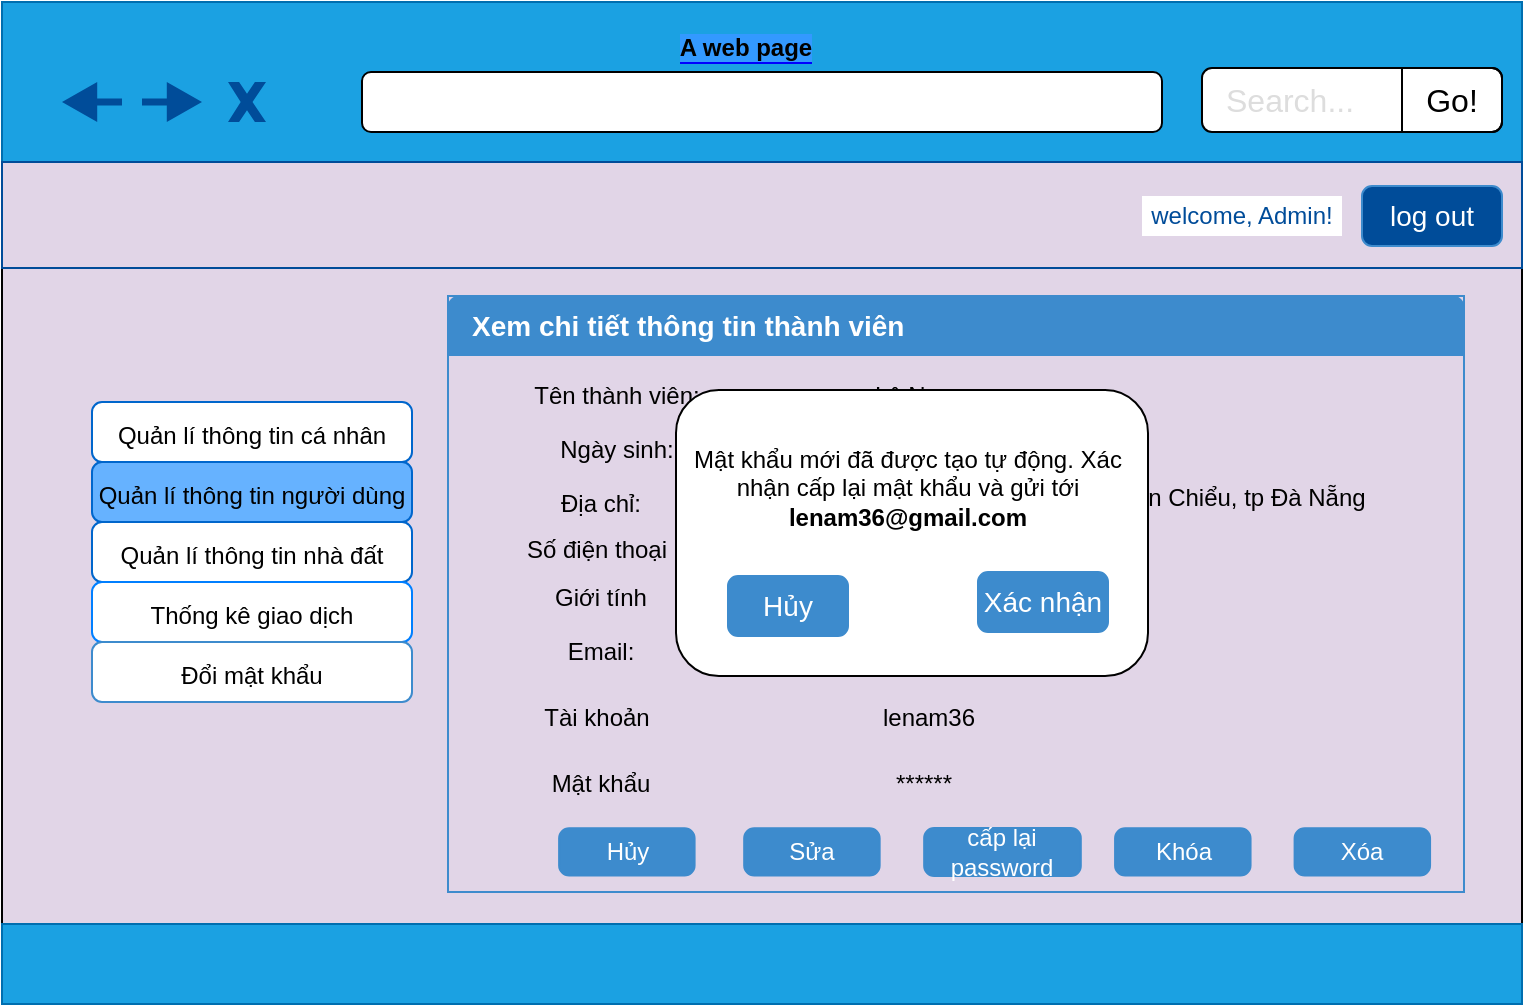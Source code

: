 <mxfile version="12.0.0" type="github" pages="1"><diagram id="NH0De1h8tEdP9LOJbd18" name="Page-1"><mxGraphModel dx="976" dy="532" grid="1" gridSize="10" guides="1" tooltips="1" connect="1" arrows="1" fold="1" page="1" pageScale="1" pageWidth="827" pageHeight="1169" math="0" shadow="0"><root><mxCell id="0"/><mxCell id="1" parent="0"/><mxCell id="H4DDcBMJjKnxO3FUkKOn-1" value="" style="rounded=0;whiteSpace=wrap;html=1;fillColor=#E1D5E7;" parent="1" vertex="1"><mxGeometry y="28" width="760" height="500" as="geometry"/></mxCell><mxCell id="H4DDcBMJjKnxO3FUkKOn-5" value="" style="rounded=0;whiteSpace=wrap;html=1;fillColor=#1ba1e2;strokeColor=#006EAF;fontColor=#ffffff;" parent="1" vertex="1"><mxGeometry y="27" width="760" height="80" as="geometry"/></mxCell><mxCell id="H4DDcBMJjKnxO3FUkKOn-6" value="" style="rounded=0;whiteSpace=wrap;html=1;fillColor=#1ba1e2;strokeColor=#006EAF;fontColor=#ffffff;" parent="1" vertex="1"><mxGeometry y="488" width="760" height="40" as="geometry"/></mxCell><mxCell id="H4DDcBMJjKnxO3FUkKOn-8" value="" style="rounded=1;whiteSpace=wrap;html=1;" parent="1" vertex="1"><mxGeometry x="180" y="62" width="400" height="30" as="geometry"/></mxCell><mxCell id="H4DDcBMJjKnxO3FUkKOn-29" value="Search..." style="html=1;shadow=0;shape=mxgraph.bootstrap.rrect;fillColor=#ffffff;rSize=5;strokeColor=#000000;align=left;spacingLeft=10;fontSize=16;fontColor=#dddddd;whiteSpace=wrap;" parent="1" vertex="1"><mxGeometry x="600" y="60" width="150" height="32" as="geometry"/></mxCell><mxCell id="H4DDcBMJjKnxO3FUkKOn-30" value="Go!" style="html=1;shadow=0;dashed=0;shape=mxgraph.bootstrap.rightButton;rSize=5;strokeColor=#000000;fillColor=none;fontSize=16;whiteSpace=wrap;resizeHeight=1;" parent="H4DDcBMJjKnxO3FUkKOn-29" vertex="1"><mxGeometry x="1" width="50" height="32" relative="1" as="geometry"><mxPoint x="-50" as="offset"/></mxGeometry></mxCell><mxCell id="H4DDcBMJjKnxO3FUkKOn-37" value="" style="verticalLabelPosition=bottom;verticalAlign=top;html=1;shape=mxgraph.basic.x;strokeColor=none;fillColor=#004C99;fontColor=#ffffff;" parent="1" vertex="1"><mxGeometry x="113" y="67" width="19" height="20" as="geometry"/></mxCell><mxCell id="H4DDcBMJjKnxO3FUkKOn-39" value="" style="shape=image;html=1;verticalAlign=top;verticalLabelPosition=bottom;labelBackgroundColor=#ffffff;imageAspect=0;aspect=fixed;image=https://cdn0.iconfinder.com/data/icons/my-house-1/512/09-house-128.png;fillColor=#0000FF;" parent="1" vertex="1"><mxGeometry x="140" y="62" width="30" height="30" as="geometry"/></mxCell><mxCell id="H4DDcBMJjKnxO3FUkKOn-49" value="" style="html=1;shadow=0;dashed=0;align=center;verticalAlign=middle;shape=mxgraph.arrows2.arrow;dy=0.82;dx=17.6;flipH=1;notch=0;labelBackgroundColor=#0000ff;fillColor=#004C99;strokeColor=none;" parent="1" vertex="1"><mxGeometry x="30" y="67" width="30" height="20" as="geometry"/></mxCell><mxCell id="H4DDcBMJjKnxO3FUkKOn-53" value="" style="html=1;shadow=0;dashed=0;align=center;verticalAlign=middle;shape=mxgraph.arrows2.arrow;dy=0.82;dx=17.6;flipH=1;notch=0;labelBackgroundColor=#0000ff;fillColor=#004C99;strokeColor=none;rotation=180;" parent="1" vertex="1"><mxGeometry x="70" y="67" width="30" height="20" as="geometry"/></mxCell><mxCell id="H4DDcBMJjKnxO3FUkKOn-56" value="&lt;b style=&quot;background-color: rgb(51 , 153 , 255)&quot;&gt;A web page&lt;/b&gt;" style="text;html=1;align=center;verticalAlign=middle;whiteSpace=wrap;rounded=0;labelBackgroundColor=#0000ff;" parent="1" vertex="1"><mxGeometry x="327" y="40" width="90" height="20" as="geometry"/></mxCell><mxCell id="cFiAQLyp_G1X_QWSbdbf-6" value="" style="rounded=0;whiteSpace=wrap;html=1;strokeColor=#004C99;fillColor=#E1D5E7;" parent="1" vertex="1"><mxGeometry y="107" width="760" height="53" as="geometry"/></mxCell><mxCell id="cFiAQLyp_G1X_QWSbdbf-7" value="log out" style="html=1;shadow=0;dashed=0;shape=mxgraph.bootstrap.rrect;rSize=5;fillColor=#004C99;align=center;strokeColor=#3D8BCD;fontColor=#ffffff;fontSize=14;whiteSpace=wrap;" parent="1" vertex="1"><mxGeometry x="680" y="119" width="70" height="30" as="geometry"/></mxCell><mxCell id="cFiAQLyp_G1X_QWSbdbf-8" value="&lt;font color=&quot;#004c99&quot;&gt;welcome, Admin!&lt;/font&gt;" style="text;html=1;strokeColor=none;fillColor=#FFFFFF;align=center;verticalAlign=middle;whiteSpace=wrap;rounded=0;" parent="1" vertex="1"><mxGeometry x="570" y="124" width="100" height="20" as="geometry"/></mxCell><mxCell id="cFiAQLyp_G1X_QWSbdbf-10" value="Panel content" style="text;html=1;strokeColor=#3D8BCD;fillColor=#E1D5E7;align=center;verticalAlign=middle;whiteSpace=wrap;rounded=0;shadow=0;dashed=0;fontFamily=Helvetica;fontSize=12;fontColor=#f0f0f0;" parent="1" vertex="1"><mxGeometry x="223" y="174" width="508" height="298" as="geometry"/></mxCell><mxCell id="cFiAQLyp_G1X_QWSbdbf-11" value="Xem chi tiết thông tin thành viên" style="html=1;shadow=0;dashed=0;shape=mxgraph.bootstrap.topButton;rSize=5;strokeColor=none;fillColor=#3D8BCD;fontColor=#ffffff;fontSize=14;fontStyle=1;align=left;spacingLeft=10;whiteSpace=wrap;resizeWidth=1;" parent="cFiAQLyp_G1X_QWSbdbf-10" vertex="1"><mxGeometry width="508.0" height="30" relative="1" as="geometry"/></mxCell><mxCell id="TJicubymbdmFiXvqGzna-4" value="Tên thành viên:" style="text;html=1;strokeColor=none;fillColor=none;align=center;verticalAlign=middle;whiteSpace=wrap;rounded=0;" parent="cFiAQLyp_G1X_QWSbdbf-10" vertex="1"><mxGeometry x="21.167" y="39.379" width="127" height="21.286" as="geometry"/></mxCell><mxCell id="TJicubymbdmFiXvqGzna-5" value="Ngày sinh:&lt;span style=&quot;font-family: &amp;#34;helvetica&amp;#34; , &amp;#34;arial&amp;#34; , sans-serif ; font-size: 0px ; white-space: nowrap&quot;&gt;%3CmxGraphModel%3E%3Croot%3E%3CmxCell%20id%3D%220%22%2F%3E%3CmxCell%20id%3D%221%22%20parent%3D%220%22%2F%3E%3CmxCell%20id%3D%222%22%20value%3D%22T%C3%AAn%20th%C3%A0nh%20vi%C3%AAn%3A%22%20style%3D%22text%3Bhtml%3D1%3BstrokeColor%3Dnone%3BfillColor%3Dnone%3Balign%3Dcenter%3BverticalAlign%3Dmiddle%3BwhiteSpace%3Dwrap%3Brounded%3D0%3B%22%20vertex%3D%221%22%20parent%3D%221%22%3E%3CmxGeometry%20x%3D%22252%22%20y%3D%22217%22%20width%3D%22120%22%20height%3D%2220%22%20as%3D%22geometry%22%2F%3E%3C%2FmxCell%3E%3C%2Froot%3E%3C%2FmxGraphModel%3E&lt;/span&gt;&lt;span style=&quot;font-family: &amp;#34;helvetica&amp;#34; , &amp;#34;arial&amp;#34; , sans-serif ; font-size: 0px ; white-space: nowrap&quot;&gt;%3CmxGraphModel%3E%3Croot%3E%3CmxCell%20id%3D%220%22%2F%3E%3CmxCell%20id%3D%221%22%20parent%3D%220%22%2F%3E%3CmxCell%20id%3D%222%22%20value%3D%22T%C3%AAn%20th%C3%A0nh%20vi%C3%AAn%3A%22%20style%3D%22text%3Bhtml%3D1%3BstrokeColor%3Dnone%3BfillColor%3Dnone%3Balign%3Dcenter%3BverticalAlign%3Dmiddle%3BwhiteSpace%3Dwrap%3Brounded%3D0%3B%22%20vertex%3D%221%22%20parent%3D%221%22%3E%3CmxGeometry%20x%3D%22252%22%20y%3D%22217%22%20width%3D%22120%22%20height%3D%2220%22%20as%3D%22geometry%22%2F%3E%3C%2FmxCell%3E%3C%2Froot%3E%3C%2FmxGraphModel%3E&lt;/span&gt;" style="text;html=1;strokeColor=none;fillColor=none;align=center;verticalAlign=middle;whiteSpace=wrap;rounded=0;" parent="cFiAQLyp_G1X_QWSbdbf-10" vertex="1"><mxGeometry x="21.167" y="65.986" width="127" height="21.286" as="geometry"/></mxCell><mxCell id="TJicubymbdmFiXvqGzna-6" value="Địa chỉ:" style="text;html=1;strokeColor=none;fillColor=none;align=center;verticalAlign=middle;whiteSpace=wrap;rounded=0;" parent="cFiAQLyp_G1X_QWSbdbf-10" vertex="1"><mxGeometry x="12.7" y="93.657" width="127" height="21.286" as="geometry"/></mxCell><mxCell id="TJicubymbdmFiXvqGzna-8" value="Số điện thoại" style="text;html=1;strokeColor=none;fillColor=none;align=center;verticalAlign=middle;whiteSpace=wrap;rounded=0;" parent="cFiAQLyp_G1X_QWSbdbf-10" vertex="1"><mxGeometry x="10.583" y="116.539" width="127" height="21.286" as="geometry"/></mxCell><mxCell id="TJicubymbdmFiXvqGzna-9" value="Giới tính" style="text;html=1;strokeColor=none;fillColor=none;align=center;verticalAlign=middle;whiteSpace=wrap;rounded=0;" parent="cFiAQLyp_G1X_QWSbdbf-10" vertex="1"><mxGeometry x="12.7" y="140.486" width="127" height="21.286" as="geometry"/></mxCell><mxCell id="TJicubymbdmFiXvqGzna-10" value="Email:" style="text;html=1;strokeColor=none;fillColor=none;align=center;verticalAlign=middle;whiteSpace=wrap;rounded=0;" parent="cFiAQLyp_G1X_QWSbdbf-10" vertex="1"><mxGeometry x="12.7" y="167.093" width="127" height="21.286" as="geometry"/></mxCell><mxCell id="TJicubymbdmFiXvqGzna-11" value="Tài khoản" style="text;html=1;strokeColor=none;fillColor=none;align=center;verticalAlign=middle;whiteSpace=wrap;rounded=0;" parent="cFiAQLyp_G1X_QWSbdbf-10" vertex="1"><mxGeometry x="10.583" y="200.086" width="127" height="21.286" as="geometry"/></mxCell><mxCell id="TJicubymbdmFiXvqGzna-12" value="Mật khẩu" style="text;html=1;strokeColor=none;fillColor=none;align=center;verticalAlign=middle;whiteSpace=wrap;rounded=0;" parent="cFiAQLyp_G1X_QWSbdbf-10" vertex="1"><mxGeometry x="12.7" y="233.079" width="127" height="21.286" as="geometry"/></mxCell><mxCell id="TJicubymbdmFiXvqGzna-32" value="Sửa&lt;span style=&quot;color: rgb(0 , 0 , 0) ; font-family: &amp;#34;helvetica&amp;#34; , &amp;#34;arial&amp;#34; , sans-serif ; font-size: 0px ; white-space: nowrap&quot;&gt;%3CmxGraphModel%3E%3Croot%3E%3CmxCell%20id%3D%220%22%2F%3E%3CmxCell%20id%3D%221%22%20parent%3D%220%22%2F%3E%3CmxCell%20id%3D%222%22%20value%3D%22H%E1%BB%A7y%22%20style%3D%22html%3D1%3Bshadow%3D0%3Bdashed%3D0%3Bshape%3Dmxgraph.bootstrap.rrect%3BrSize%3D5%3BfillColor%3D%233D8BCD%3Balign%3Dcenter%3BstrokeColor%3D%233D8BCD%3BfontColor%3D%23ffffff%3BfontSize%3D12%3BwhiteSpace%3Dwrap%3B%22%20vertex%3D%221%22%20parent%3D%221%22%3E%3CmxGeometry%20x%3D%22331%22%20y%3D%22438.145%22%20width%3D%2264%22%20height%3D%2223.634%22%20as%3D%22geometry%22%2F%3E%3C%2FmxCell%3E%3C%2Froot%3E%3C%2FmxGraphModel%3E&lt;/span&gt;" style="html=1;shadow=0;dashed=0;shape=mxgraph.bootstrap.rrect;rSize=5;fillColor=#3D8BCD;align=center;strokeColor=#3D8BCD;fontColor=#ffffff;fontSize=12;whiteSpace=wrap;" parent="cFiAQLyp_G1X_QWSbdbf-10" vertex="1"><mxGeometry x="148.092" y="266.145" width="67.733" height="23.634" as="geometry"/></mxCell><mxCell id="wmSUmcDyg6zMlBoClsCX-1" value="Lê Nam" style="text;html=1;strokeColor=none;fillColor=none;align=center;verticalAlign=middle;whiteSpace=wrap;rounded=0;" parent="cFiAQLyp_G1X_QWSbdbf-10" vertex="1"><mxGeometry x="183.092" y="40.076" width="102.658" height="20.552" as="geometry"/></mxCell><mxCell id="wmSUmcDyg6zMlBoClsCX-2" value="20/01/1987" style="text;html=1;strokeColor=none;fillColor=none;align=center;verticalAlign=middle;whiteSpace=wrap;rounded=0;" parent="cFiAQLyp_G1X_QWSbdbf-10" vertex="1"><mxGeometry x="190.5" y="69.876" width="95.25" height="13.359" as="geometry"/></mxCell><mxCell id="wmSUmcDyg6zMlBoClsCX-6" value="80 Hồ Tùng Mậu, quận Liên Chiểu, tp Đà Nẵng" style="text;html=1;strokeColor=none;fillColor=none;align=center;verticalAlign=middle;whiteSpace=wrap;rounded=0;" parent="cFiAQLyp_G1X_QWSbdbf-10" vertex="1"><mxGeometry x="195.792" y="90.428" width="275.167" height="20.552" as="geometry"/></mxCell><mxCell id="wmSUmcDyg6zMlBoClsCX-8" value="0123456789" style="text;html=1;strokeColor=none;fillColor=none;align=center;verticalAlign=middle;whiteSpace=wrap;rounded=0;" parent="cFiAQLyp_G1X_QWSbdbf-10" vertex="1"><mxGeometry x="195.792" y="120.228" width="89.958" height="20.552" as="geometry"/></mxCell><mxCell id="wmSUmcDyg6zMlBoClsCX-9" value="Nam" style="text;html=1;strokeColor=none;fillColor=none;align=center;verticalAlign=middle;whiteSpace=wrap;rounded=0;" parent="cFiAQLyp_G1X_QWSbdbf-10" vertex="1"><mxGeometry x="206.375" y="140.779" width="42.333" height="20.552" as="geometry"/></mxCell><mxCell id="wmSUmcDyg6zMlBoClsCX-12" value="lenam36@gmail.com" style="text;html=1;strokeColor=none;fillColor=none;align=center;verticalAlign=middle;whiteSpace=wrap;rounded=0;" parent="cFiAQLyp_G1X_QWSbdbf-10" vertex="1"><mxGeometry x="195.792" y="164.414" width="137.583" height="20.552" as="geometry"/></mxCell><mxCell id="wmSUmcDyg6zMlBoClsCX-13" value="lenam36" style="text;html=1;strokeColor=none;fillColor=none;align=center;verticalAlign=middle;whiteSpace=wrap;rounded=0;" parent="cFiAQLyp_G1X_QWSbdbf-10" vertex="1"><mxGeometry x="206.375" y="200.379" width="68.792" height="20.552" as="geometry"/></mxCell><mxCell id="wmSUmcDyg6zMlBoClsCX-14" value="******" style="text;html=1;strokeColor=none;fillColor=none;align=center;verticalAlign=middle;whiteSpace=wrap;rounded=0;" parent="cFiAQLyp_G1X_QWSbdbf-10" vertex="1"><mxGeometry x="216.958" y="233.262" width="42.333" height="20.552" as="geometry"/></mxCell><mxCell id="wmSUmcDyg6zMlBoClsCX-16" value="Xóa" style="html=1;shadow=0;dashed=0;shape=mxgraph.bootstrap.rrect;rSize=5;fillColor=#3D8BCD;align=center;strokeColor=#3D8BCD;fontColor=#ffffff;fontSize=12;whiteSpace=wrap;" parent="cFiAQLyp_G1X_QWSbdbf-10" vertex="1"><mxGeometry x="423.3" y="266.145" width="67.733" height="23.634" as="geometry"/></mxCell><mxCell id="wmSUmcDyg6zMlBoClsCX-15" value="Khóa" style="html=1;shadow=0;dashed=0;shape=mxgraph.bootstrap.rrect;rSize=5;fillColor=#3D8BCD;align=center;strokeColor=#3D8BCD;fontColor=#ffffff;fontSize=12;whiteSpace=wrap;" parent="cFiAQLyp_G1X_QWSbdbf-10" vertex="1"><mxGeometry x="333.542" y="266.145" width="67.733" height="23.634" as="geometry"/></mxCell><mxCell id="wmSUmcDyg6zMlBoClsCX-17" value="Hủy" style="html=1;shadow=0;dashed=0;shape=mxgraph.bootstrap.rrect;rSize=5;fillColor=#3D8BCD;align=center;strokeColor=#3D8BCD;fontColor=#ffffff;fontSize=12;whiteSpace=wrap;" parent="cFiAQLyp_G1X_QWSbdbf-10" vertex="1"><mxGeometry x="55.562" y="266.145" width="67.733" height="23.634" as="geometry"/></mxCell><mxCell id="wmSUmcDyg6zMlBoClsCX-18" value="cấp lại password" style="html=1;shadow=0;dashed=0;shape=mxgraph.bootstrap.rrect;rSize=5;fillColor=#3D8BCD;align=center;strokeColor=#3D8BCD;fontColor=#ffffff;fontSize=12;whiteSpace=wrap;" parent="cFiAQLyp_G1X_QWSbdbf-10" vertex="1"><mxGeometry x="238.083" y="266" width="78.317" height="24" as="geometry"/></mxCell><mxCell id="JPNNBTw6RqqcxKIKhgP--1" value="" style="rounded=1;whiteSpace=wrap;html=1;fillColor=#FFFFFF;" parent="cFiAQLyp_G1X_QWSbdbf-10" vertex="1"><mxGeometry x="114" y="47" width="236" height="143" as="geometry"/></mxCell><mxCell id="YydJT8B7LFiVzS_QpB-z-3" value="Mật khẩu mới đã được tạo tự động. Xác nhận cấp lại mật khẩu và gửi tới &lt;b&gt;lenam36@gmail.com&lt;/b&gt;" style="text;html=1;strokeColor=none;fillColor=none;align=center;verticalAlign=middle;whiteSpace=wrap;rounded=0;" vertex="1" parent="cFiAQLyp_G1X_QWSbdbf-10"><mxGeometry x="120" y="61" width="220" height="69" as="geometry"/></mxCell><mxCell id="YydJT8B7LFiVzS_QpB-z-4" value="Xác nhận" style="html=1;shadow=0;dashed=0;shape=mxgraph.bootstrap.rrect;rSize=5;fillColor=#3D8BCD;align=center;strokeColor=#3D8BCD;fontColor=#ffffff;fontSize=14;whiteSpace=wrap;" vertex="1" parent="cFiAQLyp_G1X_QWSbdbf-10"><mxGeometry x="265" y="138" width="65" height="30" as="geometry"/></mxCell><mxCell id="YydJT8B7LFiVzS_QpB-z-6" value="Hủy" style="html=1;shadow=0;dashed=0;shape=mxgraph.bootstrap.rrect;rSize=5;fillColor=#3D8BCD;align=center;strokeColor=#3D8BCD;fontColor=#ffffff;fontSize=14;whiteSpace=wrap;" vertex="1" parent="cFiAQLyp_G1X_QWSbdbf-10"><mxGeometry x="140" y="140" width="60" height="30" as="geometry"/></mxCell><mxCell id="6NtRQZqY0L_buCPkxZ3Z-6" value="&lt;font style=&quot;font-size: 12px&quot;&gt;Quản lí thông tin cá nhân&lt;/font&gt;" style="html=1;shadow=0;dashed=0;shape=mxgraph.bootstrap.rrect;rSize=5;strokeColor=#0066CC;fillColor=#ffffff;align=center;fontSize=16;whiteSpace=wrap;" parent="1" vertex="1"><mxGeometry x="45" y="227" width="160" height="30" as="geometry"/></mxCell><mxCell id="6NtRQZqY0L_buCPkxZ3Z-7" value="&lt;span style=&quot;white-space: normal&quot;&gt;&lt;font style=&quot;font-size: 12px&quot;&gt;Quản lí thông tin người dùng&lt;/font&gt;&lt;/span&gt;" style="html=1;shadow=0;dashed=0;shape=mxgraph.bootstrap.rrect;rSize=5;strokeColor=#0066CC;fillColor=#66B2FF;align=center;fontSize=16;whiteSpace=wrap;" parent="1" vertex="1"><mxGeometry x="45" y="257" width="160" height="30" as="geometry"/></mxCell><mxCell id="6NtRQZqY0L_buCPkxZ3Z-8" value="&lt;span style=&quot;font-size: 12px&quot;&gt;Quản lí thông tin nhà đất&lt;/span&gt;" style="html=1;shadow=0;dashed=0;shape=mxgraph.bootstrap.rrect;rSize=5;strokeColor=#0066CC;fillColor=#ffffff;align=center;fontSize=16;whiteSpace=wrap;" parent="1" vertex="1"><mxGeometry x="45" y="287" width="160" height="30" as="geometry"/></mxCell><mxCell id="6NtRQZqY0L_buCPkxZ3Z-9" value="&lt;span style=&quot;font-size: 12px&quot;&gt;Thống kê giao dịch&lt;/span&gt;" style="html=1;shadow=0;dashed=0;shape=mxgraph.bootstrap.rrect;rSize=5;strokeColor=#007FFF;fillColor=#ffffff;align=center;fontSize=16;whiteSpace=wrap;" parent="1" vertex="1"><mxGeometry x="45" y="317" width="160" height="30" as="geometry"/></mxCell><mxCell id="6NtRQZqY0L_buCPkxZ3Z-10" value="&lt;font style=&quot;font-size: 12px&quot;&gt;Đổi mật khẩu&lt;/font&gt;" style="html=1;shadow=0;dashed=0;shape=mxgraph.bootstrap.rrect;rSize=5;strokeColor=#3D8BCD;fillColor=#FFFFFF;align=center;fontSize=16;whiteSpace=wrap;" parent="1" vertex="1"><mxGeometry x="45" y="347" width="160" height="30" as="geometry"/></mxCell></root></mxGraphModel></diagram></mxfile>